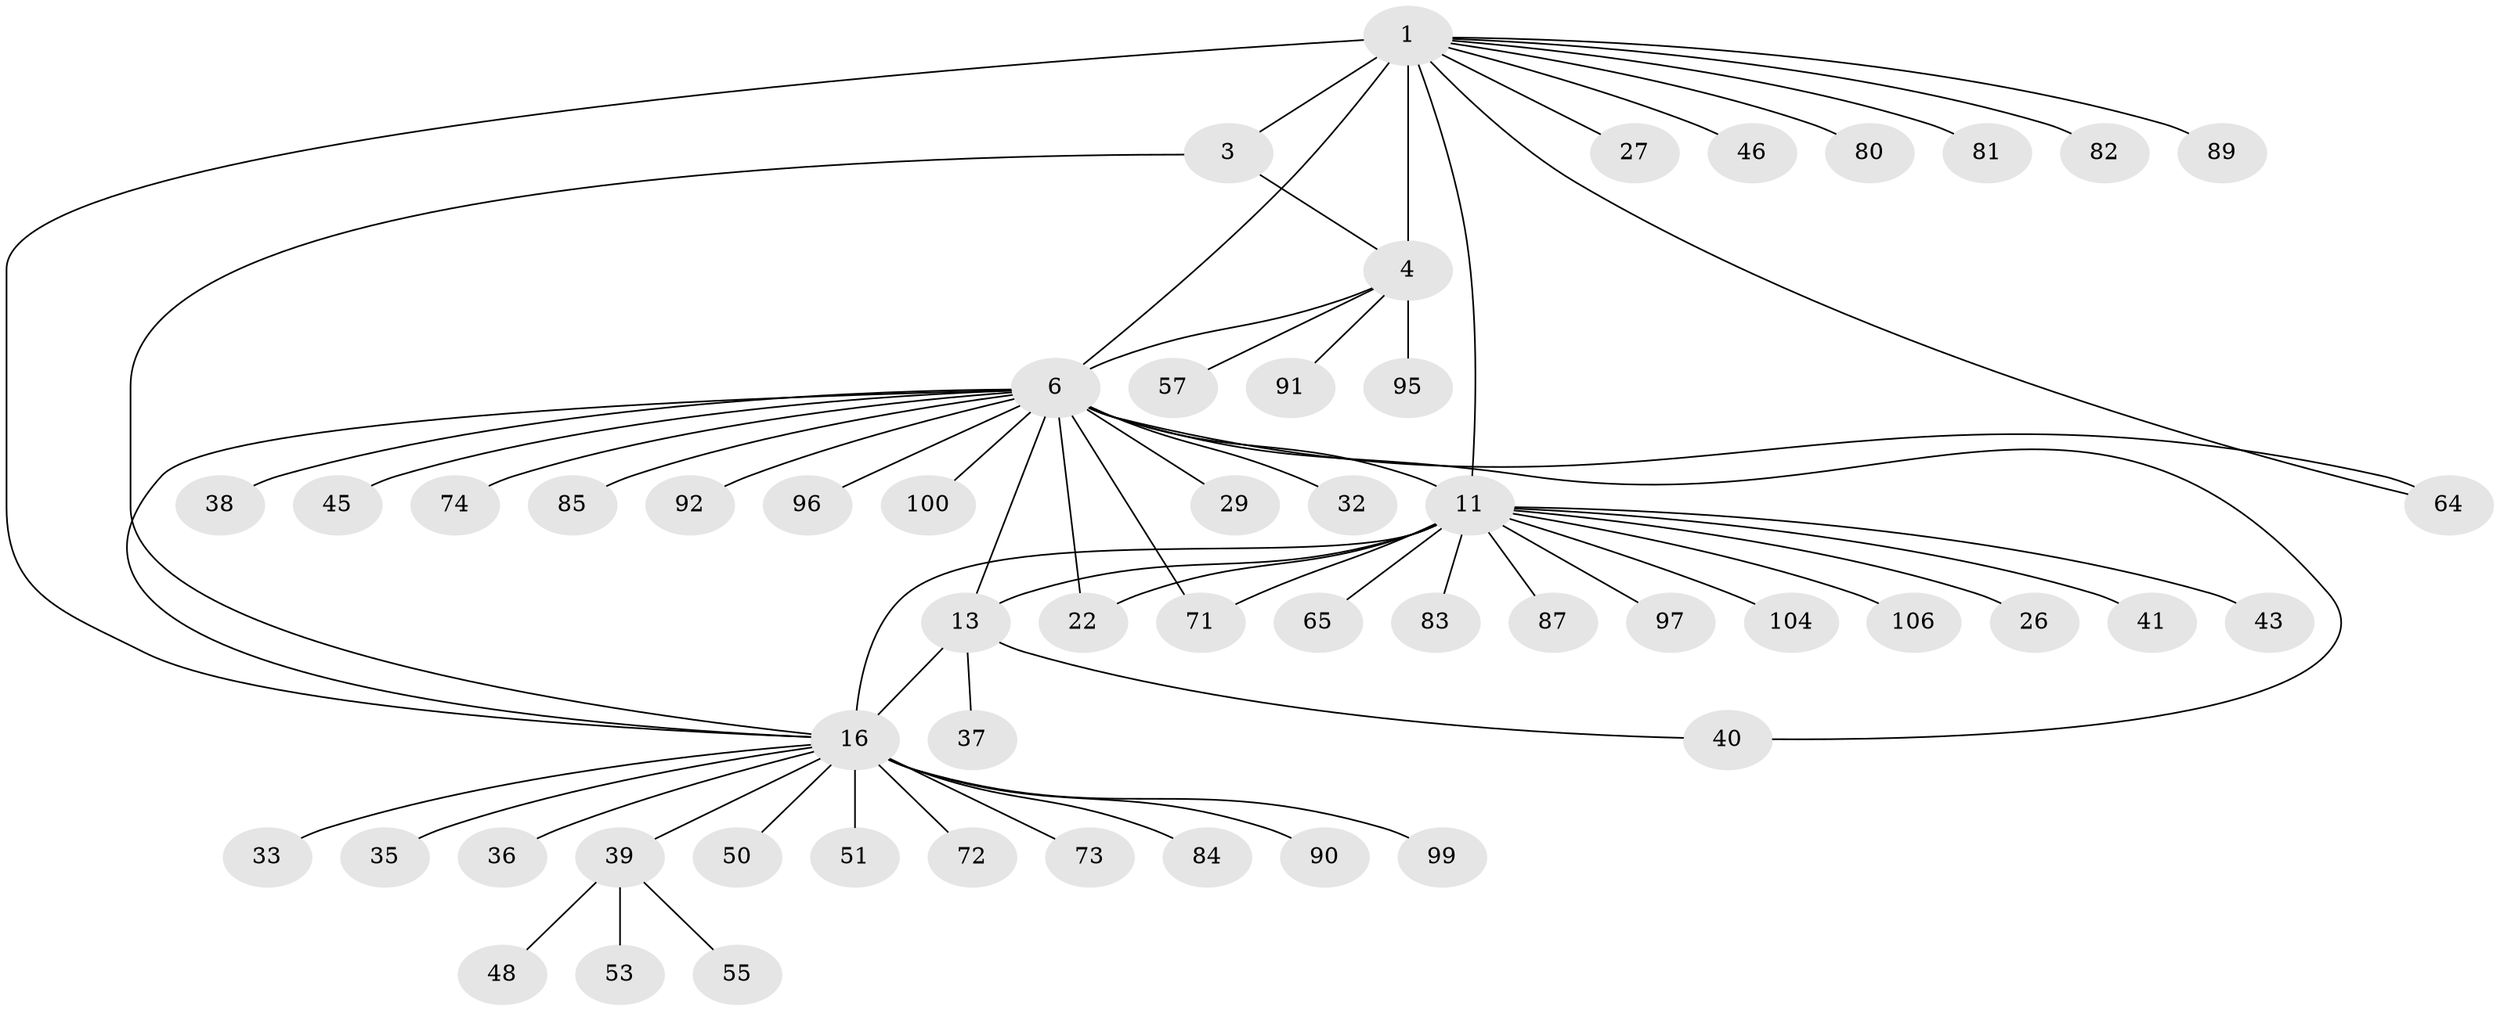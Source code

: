 // original degree distribution, {4: 0.02830188679245283, 7: 0.03773584905660377, 6: 0.02830188679245283, 10: 0.02830188679245283, 12: 0.018867924528301886, 9: 0.02830188679245283, 5: 0.03773584905660377, 11: 0.009433962264150943, 8: 0.02830188679245283, 2: 0.1509433962264151, 1: 0.5754716981132075, 3: 0.02830188679245283}
// Generated by graph-tools (version 1.1) at 2025/15/03/09/25 04:15:47]
// undirected, 53 vertices, 64 edges
graph export_dot {
graph [start="1"]
  node [color=gray90,style=filled];
  1 [super="+2+5"];
  3 [super="+77"];
  4 [super="+42+30"];
  6 [super="+94+44+61+21+7"];
  11 [super="+15+25+12"];
  13 [super="+75+98"];
  16 [super="+19+20+17"];
  22 [super="+79+56+23+54"];
  26 [super="+52"];
  27;
  29 [super="+86"];
  32;
  33;
  35;
  36;
  37 [super="+58"];
  38;
  39;
  40;
  41;
  43 [super="+47"];
  45 [super="+76"];
  46;
  48;
  50;
  51;
  53;
  55;
  57;
  64 [super="+70"];
  65;
  71;
  72;
  73 [super="+101"];
  74;
  80;
  81;
  82;
  83;
  84;
  85 [super="+93"];
  87;
  89;
  90;
  91;
  92;
  95;
  96;
  97;
  99;
  100;
  104;
  106;
  1 -- 3 [weight=3];
  1 -- 4 [weight=3];
  1 -- 82;
  1 -- 11;
  1 -- 46;
  1 -- 64;
  1 -- 80;
  1 -- 81;
  1 -- 16;
  1 -- 89;
  1 -- 27;
  1 -- 6 [weight=2];
  3 -- 4;
  3 -- 16;
  4 -- 57;
  4 -- 91;
  4 -- 95;
  4 -- 6;
  6 -- 64;
  6 -- 96;
  6 -- 38;
  6 -- 74;
  6 -- 11 [weight=2];
  6 -- 85;
  6 -- 22 [weight=4];
  6 -- 92;
  6 -- 32;
  6 -- 100;
  6 -- 71;
  6 -- 40;
  6 -- 13;
  6 -- 45;
  6 -- 16;
  6 -- 29;
  11 -- 13 [weight=4];
  11 -- 65;
  11 -- 71;
  11 -- 106;
  11 -- 83;
  11 -- 87;
  11 -- 26;
  11 -- 16 [weight=3];
  11 -- 22 [weight=2];
  11 -- 41;
  11 -- 97;
  11 -- 104;
  11 -- 43;
  13 -- 37;
  13 -- 40;
  13 -- 16;
  16 -- 99;
  16 -- 39;
  16 -- 35;
  16 -- 73;
  16 -- 33;
  16 -- 36;
  16 -- 72;
  16 -- 50;
  16 -- 51;
  16 -- 84;
  16 -- 90;
  39 -- 48;
  39 -- 53;
  39 -- 55;
}
